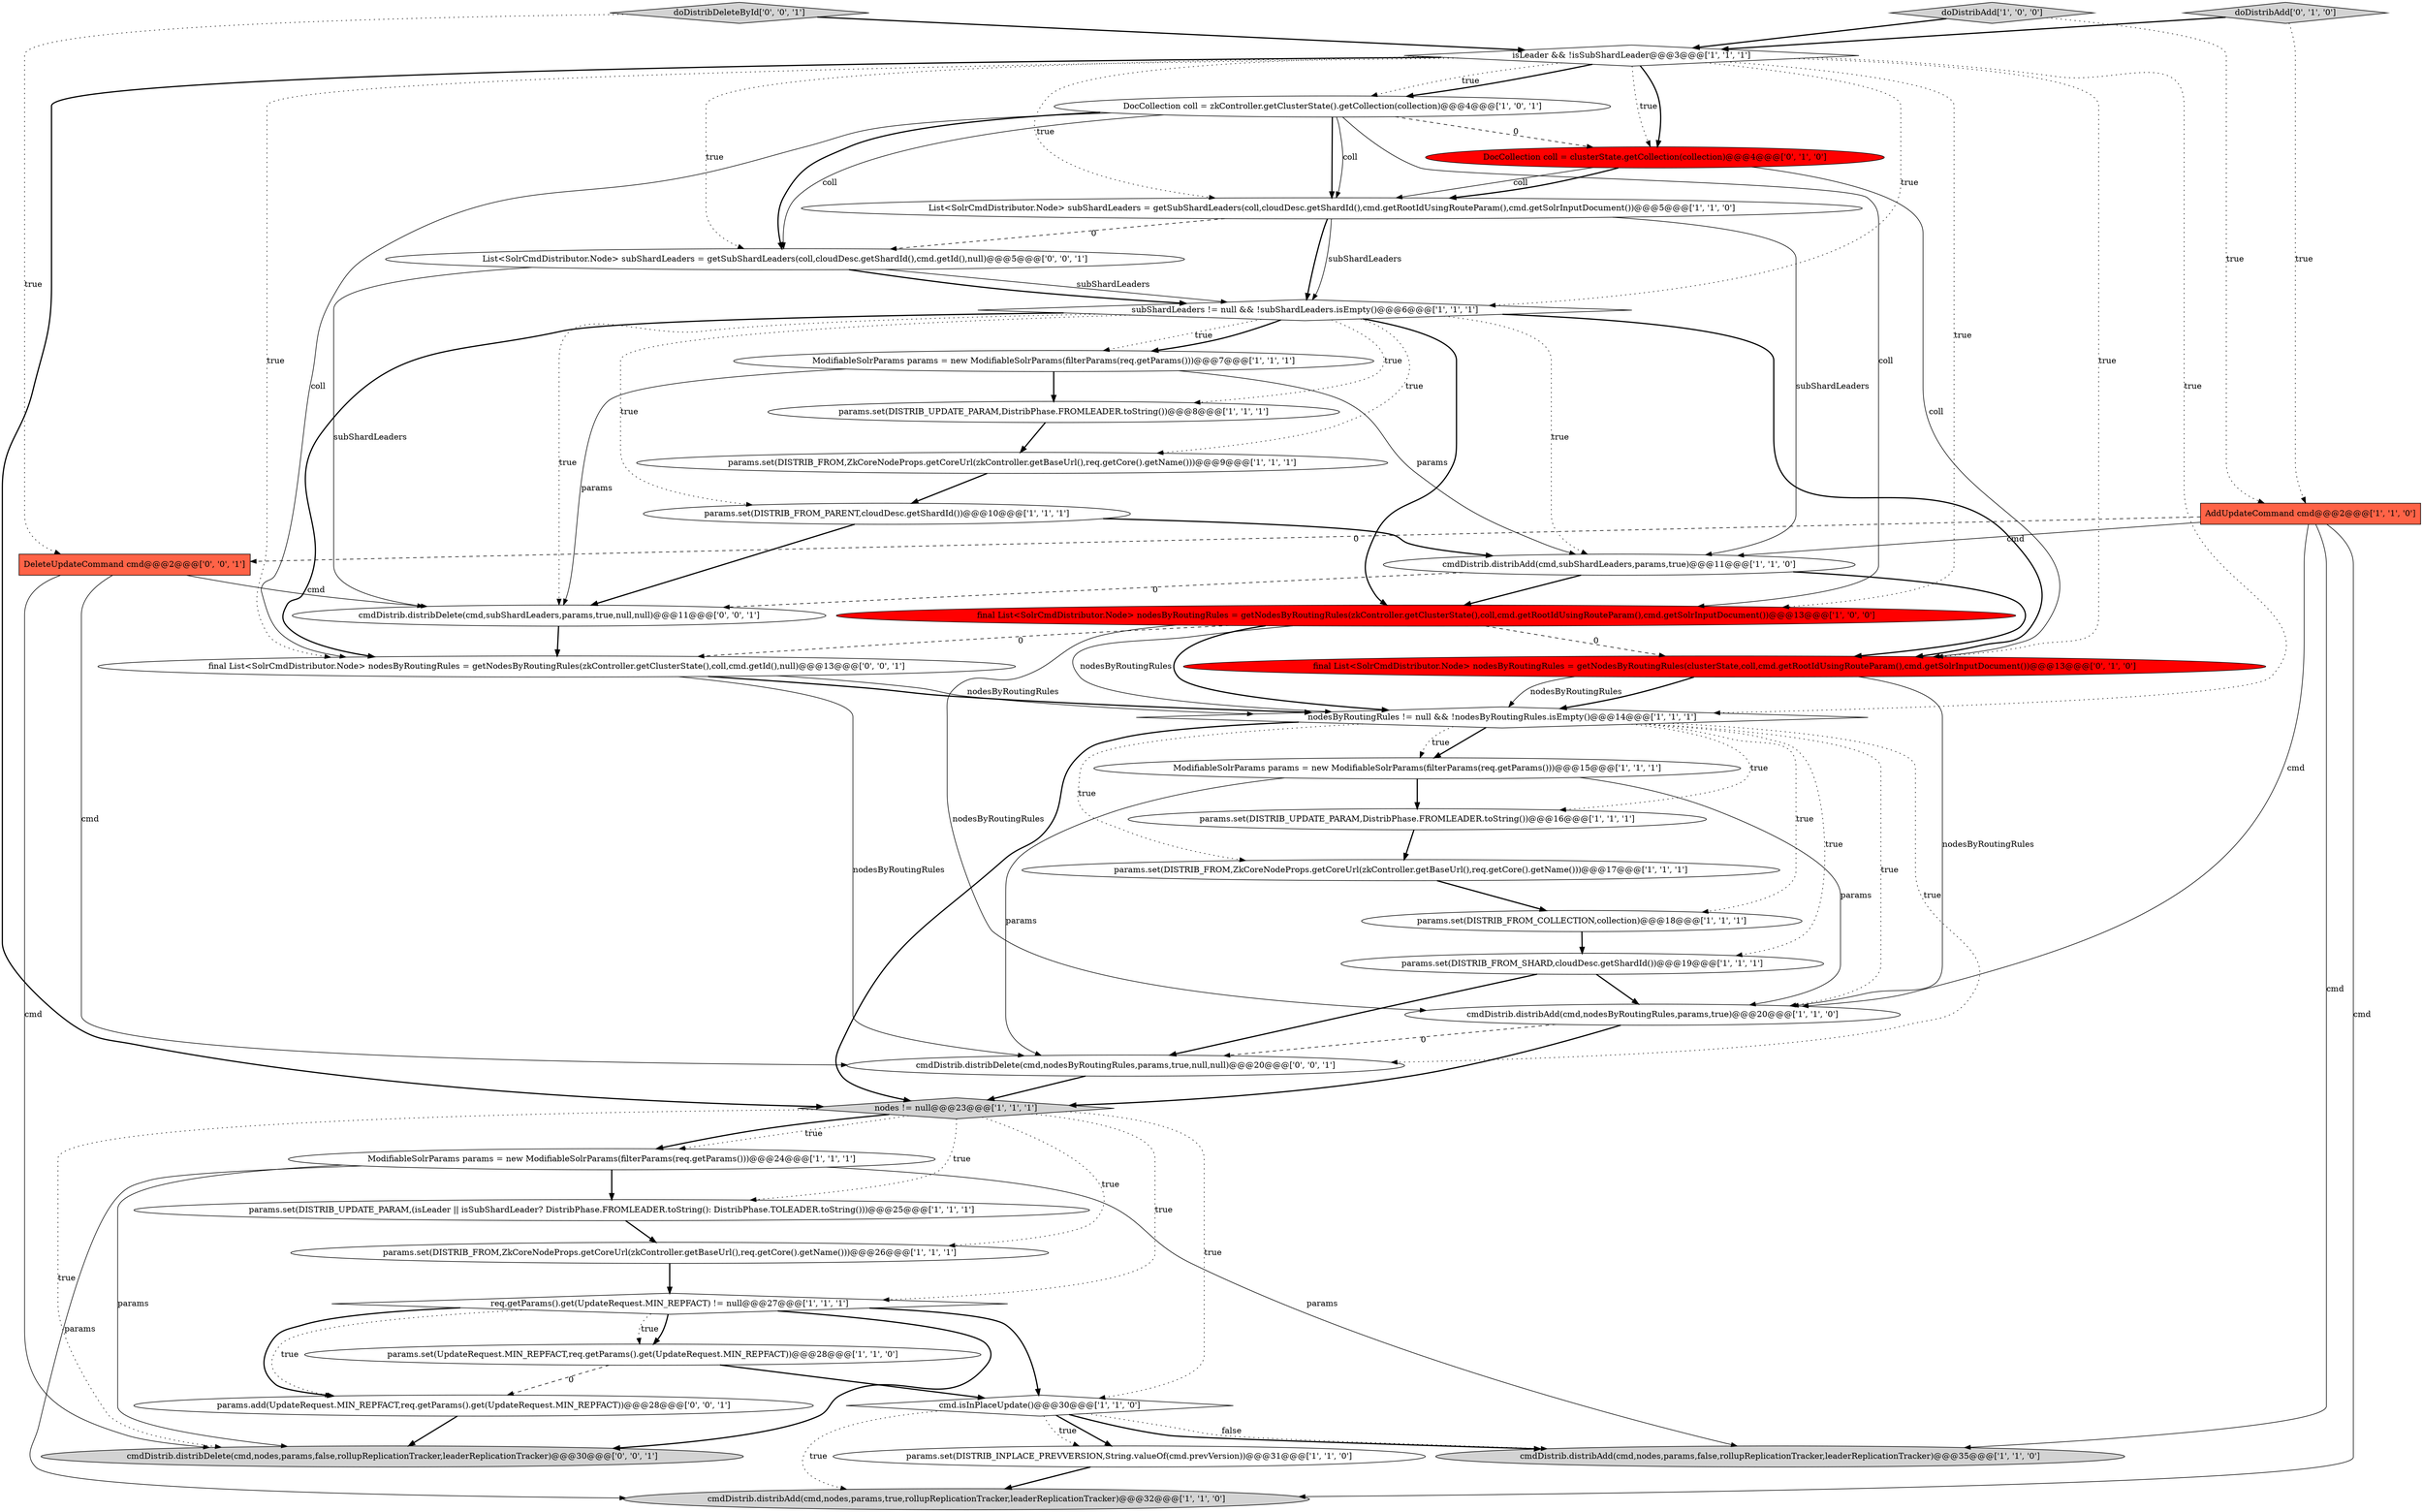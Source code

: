 digraph {
15 [style = filled, label = "AddUpdateCommand cmd@@@2@@@['1', '1', '0']", fillcolor = tomato, shape = box image = "AAA0AAABBB1BBB"];
37 [style = filled, label = "cmdDistrib.distribDelete(cmd,nodes,params,false,rollupReplicationTracker,leaderReplicationTracker)@@@30@@@['0', '0', '1']", fillcolor = lightgray, shape = ellipse image = "AAA0AAABBB3BBB"];
22 [style = filled, label = "isLeader && !isSubShardLeader@@@3@@@['1', '1', '1']", fillcolor = white, shape = diamond image = "AAA0AAABBB1BBB"];
11 [style = filled, label = "params.set(DISTRIB_INPLACE_PREVVERSION,String.valueOf(cmd.prevVersion))@@@31@@@['1', '1', '0']", fillcolor = white, shape = ellipse image = "AAA0AAABBB1BBB"];
13 [style = filled, label = "params.set(DISTRIB_FROM,ZkCoreNodeProps.getCoreUrl(zkController.getBaseUrl(),req.getCore().getName()))@@@26@@@['1', '1', '1']", fillcolor = white, shape = ellipse image = "AAA0AAABBB1BBB"];
35 [style = filled, label = "final List<SolrCmdDistributor.Node> nodesByRoutingRules = getNodesByRoutingRules(zkController.getClusterState(),coll,cmd.getId(),null)@@@13@@@['0', '0', '1']", fillcolor = white, shape = ellipse image = "AAA0AAABBB3BBB"];
7 [style = filled, label = "params.set(DISTRIB_FROM_PARENT,cloudDesc.getShardId())@@@10@@@['1', '1', '1']", fillcolor = white, shape = ellipse image = "AAA0AAABBB1BBB"];
33 [style = filled, label = "List<SolrCmdDistributor.Node> subShardLeaders = getSubShardLeaders(coll,cloudDesc.getShardId(),cmd.getId(),null)@@@5@@@['0', '0', '1']", fillcolor = white, shape = ellipse image = "AAA0AAABBB3BBB"];
6 [style = filled, label = "params.set(DISTRIB_FROM,ZkCoreNodeProps.getCoreUrl(zkController.getBaseUrl(),req.getCore().getName()))@@@9@@@['1', '1', '1']", fillcolor = white, shape = ellipse image = "AAA0AAABBB1BBB"];
9 [style = filled, label = "params.set(DISTRIB_FROM_COLLECTION,collection)@@@18@@@['1', '1', '1']", fillcolor = white, shape = ellipse image = "AAA0AAABBB1BBB"];
14 [style = filled, label = "params.set(UpdateRequest.MIN_REPFACT,req.getParams().get(UpdateRequest.MIN_REPFACT))@@@28@@@['1', '1', '0']", fillcolor = white, shape = ellipse image = "AAA0AAABBB1BBB"];
34 [style = filled, label = "doDistribDeleteById['0', '0', '1']", fillcolor = lightgray, shape = diamond image = "AAA0AAABBB3BBB"];
17 [style = filled, label = "ModifiableSolrParams params = new ModifiableSolrParams(filterParams(req.getParams()))@@@7@@@['1', '1', '1']", fillcolor = white, shape = ellipse image = "AAA0AAABBB1BBB"];
2 [style = filled, label = "req.getParams().get(UpdateRequest.MIN_REPFACT) != null@@@27@@@['1', '1', '1']", fillcolor = white, shape = diamond image = "AAA0AAABBB1BBB"];
30 [style = filled, label = "final List<SolrCmdDistributor.Node> nodesByRoutingRules = getNodesByRoutingRules(clusterState,coll,cmd.getRootIdUsingRouteParam(),cmd.getSolrInputDocument())@@@13@@@['0', '1', '0']", fillcolor = red, shape = ellipse image = "AAA1AAABBB2BBB"];
10 [style = filled, label = "nodes != null@@@23@@@['1', '1', '1']", fillcolor = lightgray, shape = diamond image = "AAA0AAABBB1BBB"];
28 [style = filled, label = "cmdDistrib.distribAdd(cmd,subShardLeaders,params,true)@@@11@@@['1', '1', '0']", fillcolor = white, shape = ellipse image = "AAA0AAABBB1BBB"];
3 [style = filled, label = "cmdDistrib.distribAdd(cmd,nodes,params,true,rollupReplicationTracker,leaderReplicationTracker)@@@32@@@['1', '1', '0']", fillcolor = lightgray, shape = ellipse image = "AAA0AAABBB1BBB"];
16 [style = filled, label = "subShardLeaders != null && !subShardLeaders.isEmpty()@@@6@@@['1', '1', '1']", fillcolor = white, shape = diamond image = "AAA0AAABBB1BBB"];
21 [style = filled, label = "DocCollection coll = zkController.getClusterState().getCollection(collection)@@@4@@@['1', '0', '1']", fillcolor = white, shape = ellipse image = "AAA0AAABBB1BBB"];
27 [style = filled, label = "List<SolrCmdDistributor.Node> subShardLeaders = getSubShardLeaders(coll,cloudDesc.getShardId(),cmd.getRootIdUsingRouteParam(),cmd.getSolrInputDocument())@@@5@@@['1', '1', '0']", fillcolor = white, shape = ellipse image = "AAA0AAABBB1BBB"];
0 [style = filled, label = "final List<SolrCmdDistributor.Node> nodesByRoutingRules = getNodesByRoutingRules(zkController.getClusterState(),coll,cmd.getRootIdUsingRouteParam(),cmd.getSolrInputDocument())@@@13@@@['1', '0', '0']", fillcolor = red, shape = ellipse image = "AAA1AAABBB1BBB"];
5 [style = filled, label = "doDistribAdd['1', '0', '0']", fillcolor = lightgray, shape = diamond image = "AAA0AAABBB1BBB"];
26 [style = filled, label = "params.set(DISTRIB_FROM,ZkCoreNodeProps.getCoreUrl(zkController.getBaseUrl(),req.getCore().getName()))@@@17@@@['1', '1', '1']", fillcolor = white, shape = ellipse image = "AAA0AAABBB1BBB"];
20 [style = filled, label = "params.set(DISTRIB_UPDATE_PARAM,(isLeader || isSubShardLeader? DistribPhase.FROMLEADER.toString(): DistribPhase.TOLEADER.toString()))@@@25@@@['1', '1', '1']", fillcolor = white, shape = ellipse image = "AAA0AAABBB1BBB"];
4 [style = filled, label = "cmdDistrib.distribAdd(cmd,nodes,params,false,rollupReplicationTracker,leaderReplicationTracker)@@@35@@@['1', '1', '0']", fillcolor = lightgray, shape = ellipse image = "AAA0AAABBB1BBB"];
1 [style = filled, label = "params.set(DISTRIB_FROM_SHARD,cloudDesc.getShardId())@@@19@@@['1', '1', '1']", fillcolor = white, shape = ellipse image = "AAA0AAABBB1BBB"];
24 [style = filled, label = "params.set(DISTRIB_UPDATE_PARAM,DistribPhase.FROMLEADER.toString())@@@16@@@['1', '1', '1']", fillcolor = white, shape = ellipse image = "AAA0AAABBB1BBB"];
25 [style = filled, label = "params.set(DISTRIB_UPDATE_PARAM,DistribPhase.FROMLEADER.toString())@@@8@@@['1', '1', '1']", fillcolor = white, shape = ellipse image = "AAA0AAABBB1BBB"];
12 [style = filled, label = "cmdDistrib.distribAdd(cmd,nodesByRoutingRules,params,true)@@@20@@@['1', '1', '0']", fillcolor = white, shape = ellipse image = "AAA0AAABBB1BBB"];
8 [style = filled, label = "nodesByRoutingRules != null && !nodesByRoutingRules.isEmpty()@@@14@@@['1', '1', '1']", fillcolor = white, shape = diamond image = "AAA0AAABBB1BBB"];
31 [style = filled, label = "doDistribAdd['0', '1', '0']", fillcolor = lightgray, shape = diamond image = "AAA0AAABBB2BBB"];
32 [style = filled, label = "DeleteUpdateCommand cmd@@@2@@@['0', '0', '1']", fillcolor = tomato, shape = box image = "AAA0AAABBB3BBB"];
18 [style = filled, label = "ModifiableSolrParams params = new ModifiableSolrParams(filterParams(req.getParams()))@@@15@@@['1', '1', '1']", fillcolor = white, shape = ellipse image = "AAA0AAABBB1BBB"];
23 [style = filled, label = "ModifiableSolrParams params = new ModifiableSolrParams(filterParams(req.getParams()))@@@24@@@['1', '1', '1']", fillcolor = white, shape = ellipse image = "AAA0AAABBB1BBB"];
36 [style = filled, label = "cmdDistrib.distribDelete(cmd,nodesByRoutingRules,params,true,null,null)@@@20@@@['0', '0', '1']", fillcolor = white, shape = ellipse image = "AAA0AAABBB3BBB"];
39 [style = filled, label = "params.add(UpdateRequest.MIN_REPFACT,req.getParams().get(UpdateRequest.MIN_REPFACT))@@@28@@@['0', '0', '1']", fillcolor = white, shape = ellipse image = "AAA0AAABBB3BBB"];
19 [style = filled, label = "cmd.isInPlaceUpdate()@@@30@@@['1', '1', '0']", fillcolor = white, shape = diamond image = "AAA0AAABBB1BBB"];
29 [style = filled, label = "DocCollection coll = clusterState.getCollection(collection)@@@4@@@['0', '1', '0']", fillcolor = red, shape = ellipse image = "AAA1AAABBB2BBB"];
38 [style = filled, label = "cmdDistrib.distribDelete(cmd,subShardLeaders,params,true,null,null)@@@11@@@['0', '0', '1']", fillcolor = white, shape = ellipse image = "AAA0AAABBB3BBB"];
17->25 [style = bold, label=""];
8->10 [style = bold, label=""];
16->0 [style = bold, label=""];
16->17 [style = dotted, label="true"];
23->37 [style = solid, label="params"];
26->9 [style = bold, label=""];
19->11 [style = bold, label=""];
25->6 [style = bold, label=""];
16->7 [style = dotted, label="true"];
28->0 [style = bold, label=""];
12->10 [style = bold, label=""];
2->39 [style = dotted, label="true"];
15->4 [style = solid, label="cmd"];
10->20 [style = dotted, label="true"];
19->11 [style = dotted, label="true"];
22->16 [style = dotted, label="true"];
2->14 [style = bold, label=""];
0->30 [style = dashed, label="0"];
0->8 [style = bold, label=""];
35->8 [style = bold, label=""];
1->12 [style = bold, label=""];
22->35 [style = dotted, label="true"];
16->38 [style = dotted, label="true"];
30->8 [style = bold, label=""];
29->27 [style = solid, label="coll"];
21->29 [style = dashed, label="0"];
15->3 [style = solid, label="cmd"];
30->8 [style = solid, label="nodesByRoutingRules"];
22->29 [style = dotted, label="true"];
23->4 [style = solid, label="params"];
33->16 [style = bold, label=""];
15->12 [style = solid, label="cmd"];
28->30 [style = bold, label=""];
17->38 [style = solid, label="params"];
8->18 [style = bold, label=""];
22->0 [style = dotted, label="true"];
22->33 [style = dotted, label="true"];
0->12 [style = solid, label="nodesByRoutingRules"];
16->17 [style = bold, label=""];
27->16 [style = bold, label=""];
21->33 [style = solid, label="coll"];
2->39 [style = bold, label=""];
29->27 [style = bold, label=""];
10->23 [style = dotted, label="true"];
8->12 [style = dotted, label="true"];
19->3 [style = dotted, label="true"];
31->15 [style = dotted, label="true"];
8->18 [style = dotted, label="true"];
35->36 [style = solid, label="nodesByRoutingRules"];
33->38 [style = solid, label="subShardLeaders"];
0->35 [style = dashed, label="0"];
16->25 [style = dotted, label="true"];
6->7 [style = bold, label=""];
9->1 [style = bold, label=""];
38->35 [style = bold, label=""];
5->22 [style = bold, label=""];
39->37 [style = bold, label=""];
22->21 [style = dotted, label="true"];
18->36 [style = solid, label="params"];
23->20 [style = bold, label=""];
18->24 [style = bold, label=""];
20->13 [style = bold, label=""];
17->28 [style = solid, label="params"];
21->27 [style = bold, label=""];
22->29 [style = bold, label=""];
14->39 [style = dashed, label="0"];
15->32 [style = dashed, label="0"];
14->19 [style = bold, label=""];
5->15 [style = dotted, label="true"];
8->24 [style = dotted, label="true"];
32->38 [style = solid, label="cmd"];
24->26 [style = bold, label=""];
30->12 [style = solid, label="nodesByRoutingRules"];
27->16 [style = solid, label="subShardLeaders"];
7->28 [style = bold, label=""];
10->13 [style = dotted, label="true"];
10->2 [style = dotted, label="true"];
11->3 [style = bold, label=""];
10->23 [style = bold, label=""];
32->36 [style = solid, label="cmd"];
10->19 [style = dotted, label="true"];
16->30 [style = bold, label=""];
22->27 [style = dotted, label="true"];
22->10 [style = bold, label=""];
2->14 [style = dotted, label="true"];
8->9 [style = dotted, label="true"];
8->36 [style = dotted, label="true"];
10->37 [style = dotted, label="true"];
15->28 [style = solid, label="cmd"];
27->28 [style = solid, label="subShardLeaders"];
27->33 [style = dashed, label="0"];
28->38 [style = dashed, label="0"];
13->2 [style = bold, label=""];
36->10 [style = bold, label=""];
34->32 [style = dotted, label="true"];
8->26 [style = dotted, label="true"];
2->19 [style = bold, label=""];
31->22 [style = bold, label=""];
33->16 [style = solid, label="subShardLeaders"];
29->30 [style = solid, label="coll"];
21->33 [style = bold, label=""];
22->21 [style = bold, label=""];
23->3 [style = solid, label="params"];
1->36 [style = bold, label=""];
35->8 [style = solid, label="nodesByRoutingRules"];
19->4 [style = dotted, label="false"];
34->22 [style = bold, label=""];
8->1 [style = dotted, label="true"];
7->38 [style = bold, label=""];
22->8 [style = dotted, label="true"];
32->37 [style = solid, label="cmd"];
12->36 [style = dashed, label="0"];
18->12 [style = solid, label="params"];
21->0 [style = solid, label="coll"];
21->27 [style = solid, label="coll"];
21->35 [style = solid, label="coll"];
19->4 [style = bold, label=""];
16->35 [style = bold, label=""];
16->28 [style = dotted, label="true"];
22->30 [style = dotted, label="true"];
0->8 [style = solid, label="nodesByRoutingRules"];
2->37 [style = bold, label=""];
16->6 [style = dotted, label="true"];
}

